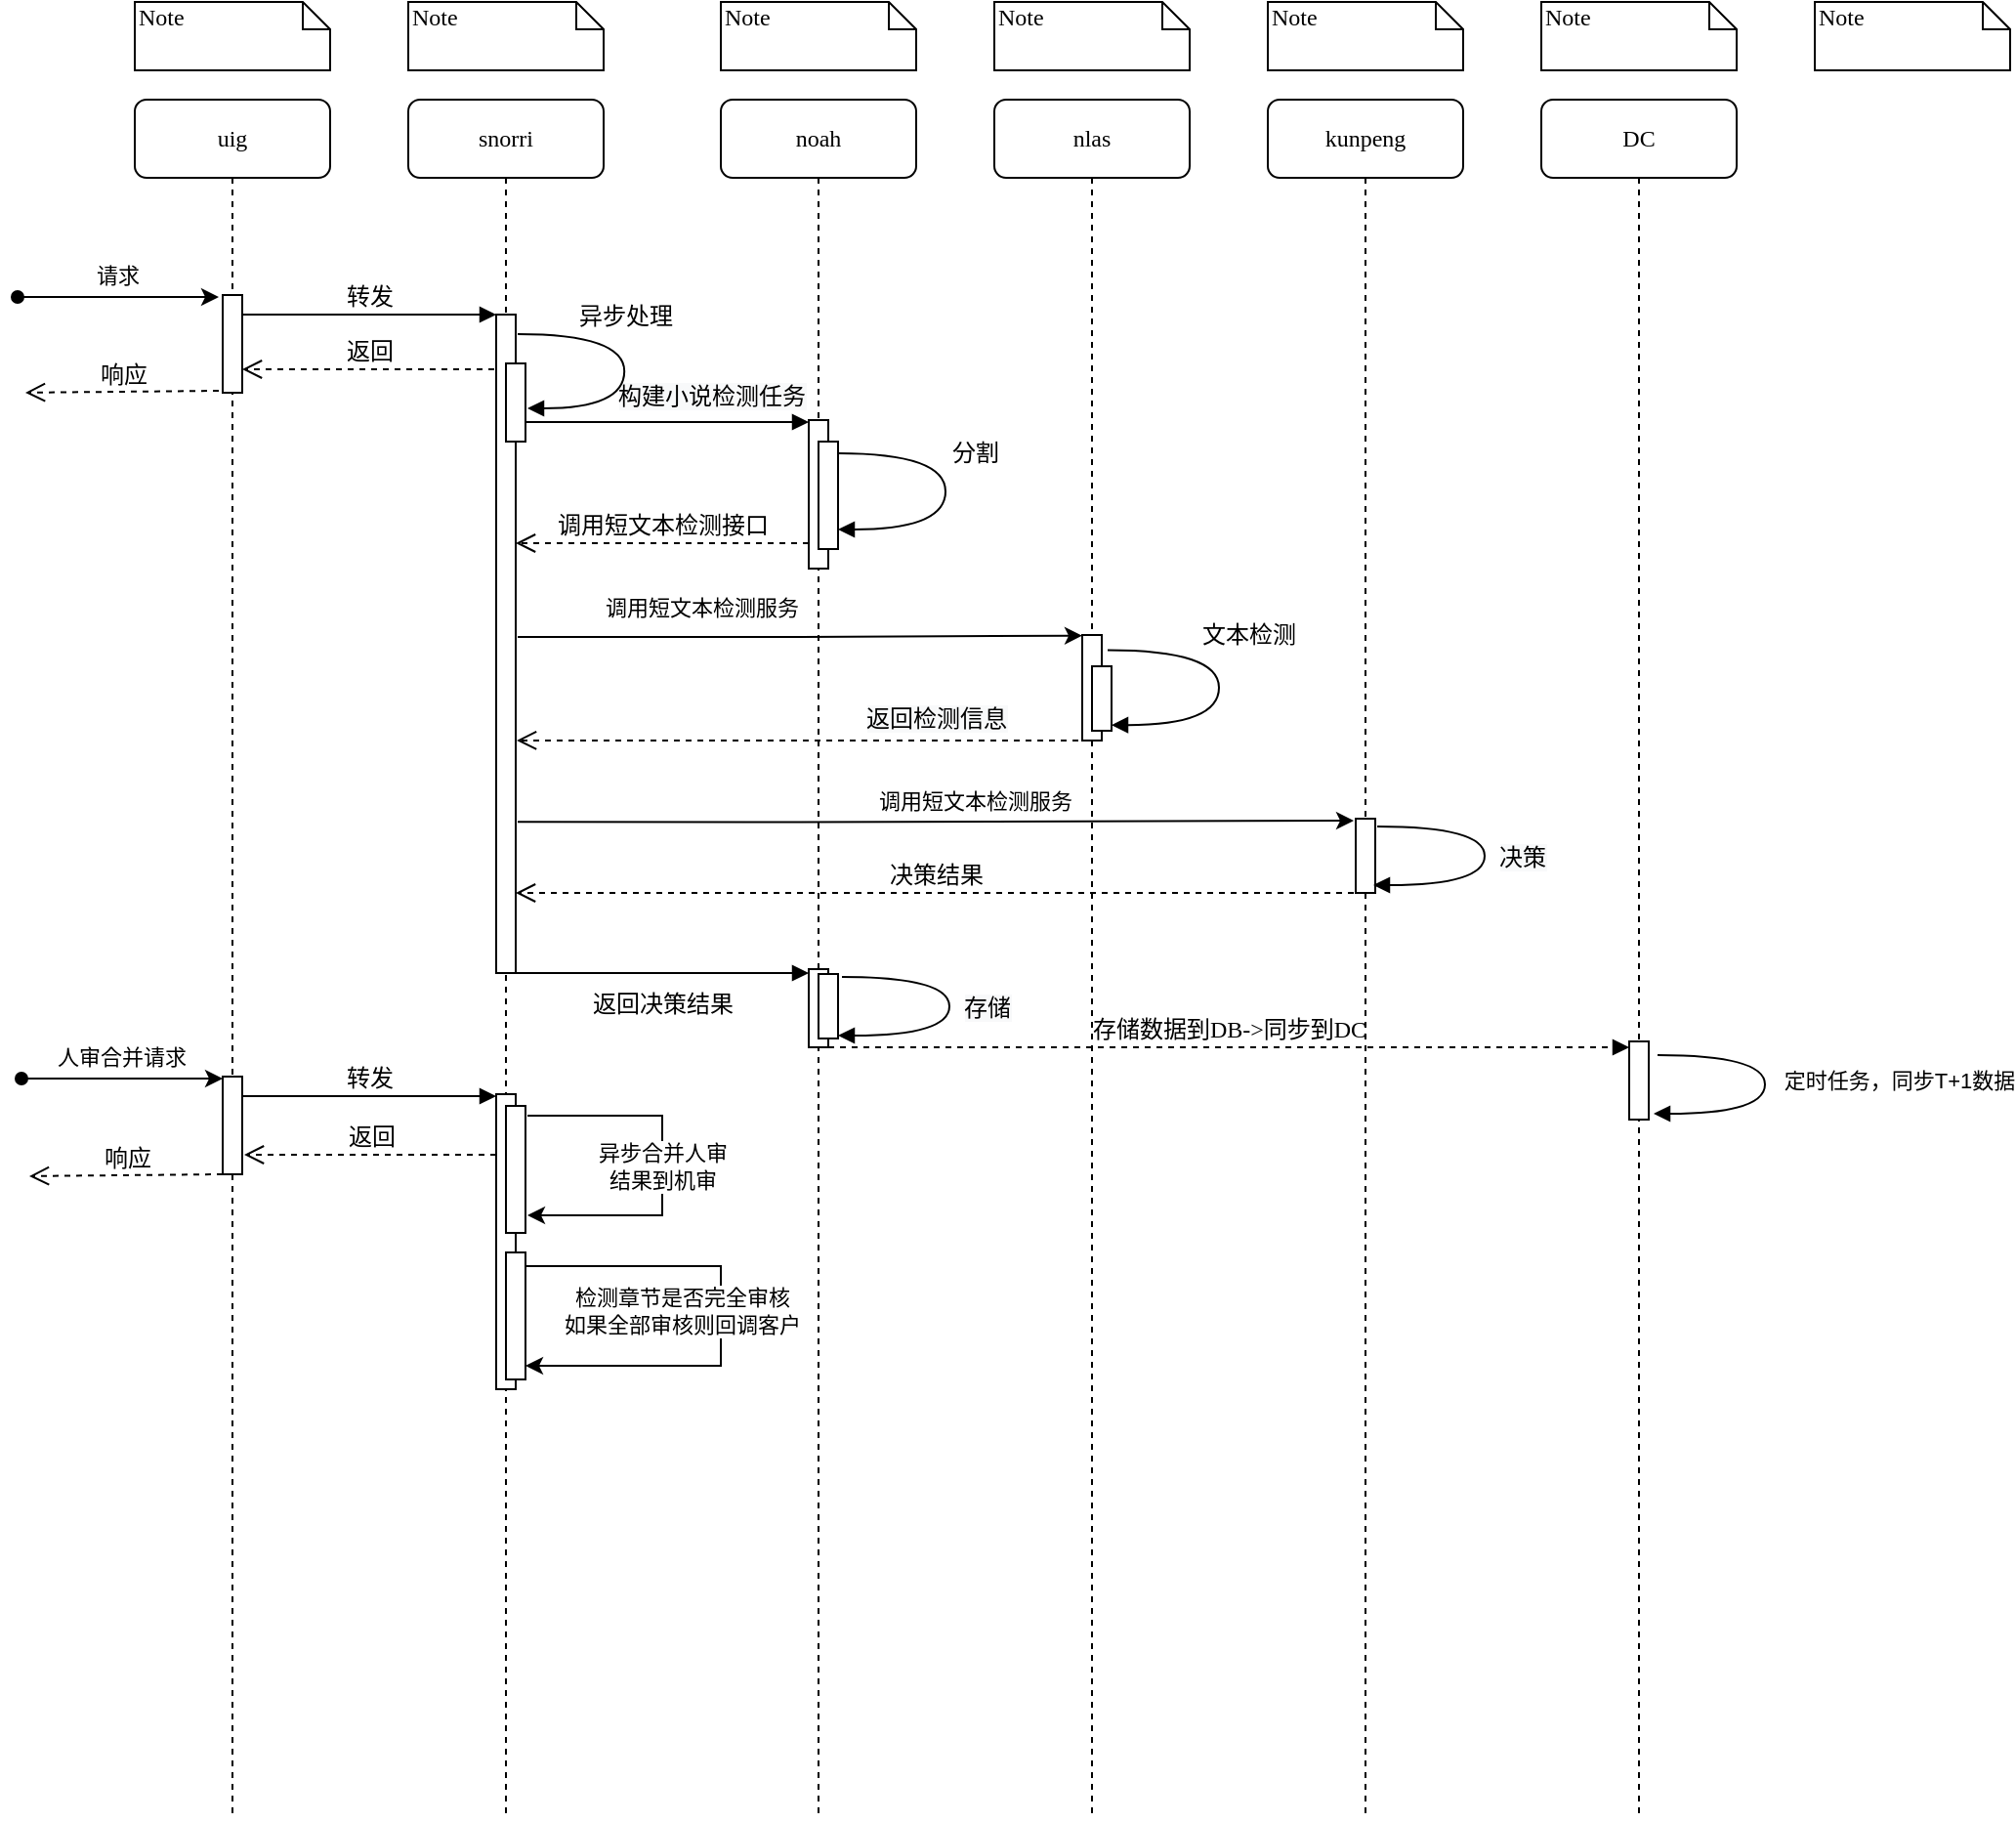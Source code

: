 <mxfile version="14.7.6" type="github">
  <diagram name="Page-1" id="13e1069c-82ec-6db2-03f1-153e76fe0fe0">
    <mxGraphModel dx="1064" dy="614" grid="1" gridSize="10" guides="1" tooltips="1" connect="1" arrows="1" fold="1" page="1" pageScale="1" pageWidth="1100" pageHeight="850" background="none" math="0" shadow="0">
      <root>
        <mxCell id="0" />
        <mxCell id="1" parent="0" />
        <mxCell id="7baba1c4bc27f4b0-2" value="snorri" style="shape=umlLifeline;perimeter=lifelinePerimeter;whiteSpace=wrap;html=1;container=1;collapsible=0;recursiveResize=0;outlineConnect=0;rounded=1;shadow=0;comic=0;labelBackgroundColor=none;strokeWidth=1;fontFamily=Verdana;fontSize=12;align=center;" parent="1" vertex="1">
          <mxGeometry x="240" y="80" width="100" height="880" as="geometry" />
        </mxCell>
        <mxCell id="7baba1c4bc27f4b0-10" value="" style="html=1;points=[];perimeter=orthogonalPerimeter;rounded=0;shadow=0;comic=0;labelBackgroundColor=none;strokeWidth=1;fontFamily=Verdana;fontSize=12;align=center;" parent="7baba1c4bc27f4b0-2" vertex="1">
          <mxGeometry x="45" y="110" width="10" height="337" as="geometry" />
        </mxCell>
        <mxCell id="7baba1c4bc27f4b0-3" value="noah" style="shape=umlLifeline;perimeter=lifelinePerimeter;whiteSpace=wrap;html=1;container=1;collapsible=0;recursiveResize=0;outlineConnect=0;rounded=1;shadow=0;comic=0;labelBackgroundColor=none;strokeWidth=1;fontFamily=Verdana;fontSize=12;align=center;" parent="1" vertex="1">
          <mxGeometry x="400" y="80" width="100" height="880" as="geometry" />
        </mxCell>
        <mxCell id="7baba1c4bc27f4b0-13" value="" style="html=1;points=[];perimeter=orthogonalPerimeter;rounded=0;shadow=0;comic=0;labelBackgroundColor=none;strokeWidth=1;fontFamily=Verdana;fontSize=12;align=center;" parent="7baba1c4bc27f4b0-3" vertex="1">
          <mxGeometry x="45" y="164" width="10" height="76" as="geometry" />
        </mxCell>
        <mxCell id="7baba1c4bc27f4b0-4" value="nlas" style="shape=umlLifeline;perimeter=lifelinePerimeter;whiteSpace=wrap;html=1;container=1;collapsible=0;recursiveResize=0;outlineConnect=0;rounded=1;shadow=0;comic=0;labelBackgroundColor=none;strokeWidth=1;fontFamily=Verdana;fontSize=12;align=center;" parent="1" vertex="1">
          <mxGeometry x="540" y="80" width="100" height="880" as="geometry" />
        </mxCell>
        <mxCell id="7baba1c4bc27f4b0-5" value="kunpeng" style="shape=umlLifeline;perimeter=lifelinePerimeter;whiteSpace=wrap;html=1;container=1;collapsible=0;recursiveResize=0;outlineConnect=0;rounded=1;shadow=0;comic=0;labelBackgroundColor=none;strokeWidth=1;fontFamily=Verdana;fontSize=12;align=center;" parent="1" vertex="1">
          <mxGeometry x="680" y="80" width="100" height="880" as="geometry" />
        </mxCell>
        <mxCell id="7baba1c4bc27f4b0-6" value="DC" style="shape=umlLifeline;perimeter=lifelinePerimeter;whiteSpace=wrap;html=1;container=1;collapsible=0;recursiveResize=0;outlineConnect=0;rounded=1;shadow=0;comic=0;labelBackgroundColor=none;strokeWidth=1;fontFamily=Verdana;fontSize=12;align=center;" parent="1" vertex="1">
          <mxGeometry x="820" y="80" width="100" height="880" as="geometry" />
        </mxCell>
        <mxCell id="7baba1c4bc27f4b0-8" value="uig" style="shape=umlLifeline;perimeter=lifelinePerimeter;whiteSpace=wrap;html=1;container=1;collapsible=0;recursiveResize=0;outlineConnect=0;rounded=1;shadow=0;comic=0;labelBackgroundColor=none;strokeWidth=1;fontFamily=Verdana;fontSize=12;align=center;" parent="1" vertex="1">
          <mxGeometry x="100" y="80" width="100" height="880" as="geometry" />
        </mxCell>
        <mxCell id="7baba1c4bc27f4b0-9" value="" style="html=1;points=[];perimeter=orthogonalPerimeter;rounded=0;shadow=0;comic=0;labelBackgroundColor=none;strokeWidth=1;fontFamily=Verdana;fontSize=12;align=center;" parent="7baba1c4bc27f4b0-8" vertex="1">
          <mxGeometry x="45" y="100" width="10" height="50" as="geometry" />
        </mxCell>
        <mxCell id="7baba1c4bc27f4b0-16" value="" style="html=1;points=[];perimeter=orthogonalPerimeter;rounded=0;shadow=0;comic=0;labelBackgroundColor=none;strokeWidth=1;fontFamily=Verdana;fontSize=12;align=center;" parent="1" vertex="1">
          <mxGeometry x="585" y="354" width="10" height="54" as="geometry" />
        </mxCell>
        <mxCell id="7baba1c4bc27f4b0-19" value="" style="html=1;points=[];perimeter=orthogonalPerimeter;rounded=0;shadow=0;comic=0;labelBackgroundColor=none;strokeWidth=1;fontFamily=Verdana;fontSize=12;align=center;" parent="1" vertex="1">
          <mxGeometry x="725" y="448" width="10" height="38" as="geometry" />
        </mxCell>
        <mxCell id="7baba1c4bc27f4b0-11" value="转发" style="html=1;verticalAlign=bottom;endArrow=block;entryX=0;entryY=0;labelBackgroundColor=none;fontFamily=Verdana;fontSize=12;edgeStyle=elbowEdgeStyle;elbow=vertical;" parent="1" edge="1">
          <mxGeometry relative="1" as="geometry">
            <mxPoint x="155" y="190" as="sourcePoint" />
            <mxPoint x="285" y="190" as="targetPoint" />
          </mxGeometry>
        </mxCell>
        <mxCell id="7baba1c4bc27f4b0-14" value="" style="html=1;verticalAlign=bottom;endArrow=block;entryX=0;entryY=0;labelBackgroundColor=none;fontFamily=Verdana;fontSize=12;edgeStyle=elbowEdgeStyle;elbow=vertical;" parent="1" edge="1">
          <mxGeometry y="-25" relative="1" as="geometry">
            <mxPoint x="295" y="245" as="sourcePoint" />
            <mxPoint x="445" y="245.0" as="targetPoint" />
            <mxPoint as="offset" />
          </mxGeometry>
        </mxCell>
        <mxCell id="RXEnnHsVAD80fLG_SkSN-28" value="&lt;span style=&quot;font-family: &amp;#34;verdana&amp;#34; ; font-size: 12px ; background-color: rgb(248 , 249 , 250)&quot;&gt;构建小说检测任务&lt;/span&gt;" style="edgeLabel;html=1;align=center;verticalAlign=middle;resizable=0;points=[];" vertex="1" connectable="0" parent="7baba1c4bc27f4b0-14">
          <mxGeometry x="0.147" y="1" relative="1" as="geometry">
            <mxPoint x="14" y="-12" as="offset" />
          </mxGeometry>
        </mxCell>
        <mxCell id="7baba1c4bc27f4b0-34" value="" style="html=1;points=[];perimeter=orthogonalPerimeter;rounded=0;shadow=0;comic=0;labelBackgroundColor=none;strokeWidth=1;fontFamily=Verdana;fontSize=12;align=center;" parent="1" vertex="1">
          <mxGeometry x="590" y="370" width="10" height="33" as="geometry" />
        </mxCell>
        <mxCell id="7baba1c4bc27f4b0-36" value="文本检测" style="html=1;verticalAlign=bottom;endArrow=block;labelBackgroundColor=none;fontFamily=Verdana;fontSize=12;elbow=vertical;edgeStyle=orthogonalEdgeStyle;curved=1;exitX=1.3;exitY=0.143;exitPerimeter=0;exitDx=0;exitDy=0;" parent="1" source="7baba1c4bc27f4b0-16" edge="1">
          <mxGeometry x="-0.221" y="15" relative="1" as="geometry">
            <mxPoint x="605.66" y="361.01" as="sourcePoint" />
            <mxPoint x="600" y="400.1" as="targetPoint" />
            <Array as="points">
              <mxPoint x="598" y="361" />
              <mxPoint x="655" y="361" />
              <mxPoint x="655" y="400" />
            </Array>
            <mxPoint as="offset" />
          </mxGeometry>
        </mxCell>
        <mxCell id="7baba1c4bc27f4b0-40" value="Note" style="shape=note;whiteSpace=wrap;html=1;size=14;verticalAlign=top;align=left;spacingTop=-6;rounded=0;shadow=0;comic=0;labelBackgroundColor=none;strokeWidth=1;fontFamily=Verdana;fontSize=12" parent="1" vertex="1">
          <mxGeometry x="100" y="30" width="100" height="35" as="geometry" />
        </mxCell>
        <mxCell id="7baba1c4bc27f4b0-41" value="Note" style="shape=note;whiteSpace=wrap;html=1;size=14;verticalAlign=top;align=left;spacingTop=-6;rounded=0;shadow=0;comic=0;labelBackgroundColor=none;strokeWidth=1;fontFamily=Verdana;fontSize=12" parent="1" vertex="1">
          <mxGeometry x="240" y="30" width="100" height="35" as="geometry" />
        </mxCell>
        <mxCell id="7baba1c4bc27f4b0-42" value="Note" style="shape=note;whiteSpace=wrap;html=1;size=14;verticalAlign=top;align=left;spacingTop=-6;rounded=0;shadow=0;comic=0;labelBackgroundColor=none;strokeWidth=1;fontFamily=Verdana;fontSize=12" parent="1" vertex="1">
          <mxGeometry x="400" y="30" width="100" height="35" as="geometry" />
        </mxCell>
        <mxCell id="7baba1c4bc27f4b0-43" value="Note" style="shape=note;whiteSpace=wrap;html=1;size=14;verticalAlign=top;align=left;spacingTop=-6;rounded=0;shadow=0;comic=0;labelBackgroundColor=none;strokeWidth=1;fontFamily=Verdana;fontSize=12" parent="1" vertex="1">
          <mxGeometry x="540" y="30" width="100" height="35" as="geometry" />
        </mxCell>
        <mxCell id="7baba1c4bc27f4b0-44" value="Note" style="shape=note;whiteSpace=wrap;html=1;size=14;verticalAlign=top;align=left;spacingTop=-6;rounded=0;shadow=0;comic=0;labelBackgroundColor=none;strokeWidth=1;fontFamily=Verdana;fontSize=12" parent="1" vertex="1">
          <mxGeometry x="680" y="30" width="100" height="35" as="geometry" />
        </mxCell>
        <mxCell id="7baba1c4bc27f4b0-45" value="Note" style="shape=note;whiteSpace=wrap;html=1;size=14;verticalAlign=top;align=left;spacingTop=-6;rounded=0;shadow=0;comic=0;labelBackgroundColor=none;strokeWidth=1;fontFamily=Verdana;fontSize=12" parent="1" vertex="1">
          <mxGeometry x="820" y="30" width="100" height="35" as="geometry" />
        </mxCell>
        <mxCell id="7baba1c4bc27f4b0-46" value="Note" style="shape=note;whiteSpace=wrap;html=1;size=14;verticalAlign=top;align=left;spacingTop=-6;rounded=0;shadow=0;comic=0;labelBackgroundColor=none;strokeWidth=1;fontFamily=Verdana;fontSize=12" parent="1" vertex="1">
          <mxGeometry x="960" y="30" width="100" height="35" as="geometry" />
        </mxCell>
        <mxCell id="RXEnnHsVAD80fLG_SkSN-1" value="" style="endArrow=classic;html=1;startArrow=oval;startFill=1;" edge="1" parent="1">
          <mxGeometry width="50" height="50" relative="1" as="geometry">
            <mxPoint x="40" y="181" as="sourcePoint" />
            <mxPoint x="143" y="181" as="targetPoint" />
          </mxGeometry>
        </mxCell>
        <mxCell id="RXEnnHsVAD80fLG_SkSN-2" value="请求" style="edgeLabel;html=1;align=center;verticalAlign=middle;resizable=0;points=[];" vertex="1" connectable="0" parent="RXEnnHsVAD80fLG_SkSN-1">
          <mxGeometry x="-0.01" relative="1" as="geometry">
            <mxPoint y="-11" as="offset" />
          </mxGeometry>
        </mxCell>
        <mxCell id="RXEnnHsVAD80fLG_SkSN-3" value="异步处理" style="html=1;verticalAlign=bottom;endArrow=block;labelBackgroundColor=none;fontFamily=Verdana;fontSize=12;elbow=vertical;edgeStyle=orthogonalEdgeStyle;curved=1;exitX=1.038;exitY=0.345;exitPerimeter=0;" edge="1" parent="1">
          <mxGeometry x="-0.234" relative="1" as="geometry">
            <mxPoint x="296.0" y="200.0" as="sourcePoint" />
            <mxPoint x="301" y="238" as="targetPoint" />
            <Array as="points">
              <mxPoint x="350.62" y="199.9" />
              <mxPoint x="350.62" y="237.9" />
            </Array>
            <mxPoint as="offset" />
          </mxGeometry>
        </mxCell>
        <mxCell id="RXEnnHsVAD80fLG_SkSN-4" value="返回" style="html=1;verticalAlign=bottom;endArrow=open;dashed=1;endSize=8;labelBackgroundColor=none;fontFamily=Verdana;fontSize=12;edgeStyle=elbowEdgeStyle;elbow=vertical;" edge="1" parent="1">
          <mxGeometry x="-0.001" relative="1" as="geometry">
            <mxPoint x="155" y="218" as="targetPoint" />
            <Array as="points">
              <mxPoint x="250" y="218" />
              <mxPoint x="410" y="228" />
            </Array>
            <mxPoint x="284" y="218" as="sourcePoint" />
            <mxPoint as="offset" />
          </mxGeometry>
        </mxCell>
        <mxCell id="RXEnnHsVAD80fLG_SkSN-5" value="响应" style="html=1;verticalAlign=bottom;endArrow=open;dashed=1;endSize=8;labelBackgroundColor=none;fontFamily=Verdana;fontSize=12;edgeStyle=elbowEdgeStyle;elbow=vertical;exitX=-0.1;exitY=0.223;exitDx=0;exitDy=0;exitPerimeter=0;" edge="1" parent="1">
          <mxGeometry x="-0.001" relative="1" as="geometry">
            <mxPoint x="44" y="230" as="targetPoint" />
            <Array as="points">
              <mxPoint x="109" y="229.94" />
              <mxPoint x="269" y="239.94" />
            </Array>
            <mxPoint x="143" y="229.0" as="sourcePoint" />
            <mxPoint as="offset" />
          </mxGeometry>
        </mxCell>
        <mxCell id="RXEnnHsVAD80fLG_SkSN-6" value="" style="html=1;points=[];perimeter=orthogonalPerimeter;rounded=0;shadow=0;comic=0;labelBackgroundColor=none;strokeWidth=1;fontFamily=Verdana;fontSize=12;align=center;" vertex="1" parent="1">
          <mxGeometry x="290" y="215" width="10" height="40" as="geometry" />
        </mxCell>
        <mxCell id="RXEnnHsVAD80fLG_SkSN-7" value="" style="html=1;points=[];perimeter=orthogonalPerimeter;rounded=0;shadow=0;comic=0;labelBackgroundColor=none;strokeWidth=1;fontFamily=Verdana;fontSize=12;align=center;" vertex="1" parent="1">
          <mxGeometry x="450" y="255" width="10" height="55" as="geometry" />
        </mxCell>
        <mxCell id="RXEnnHsVAD80fLG_SkSN-8" value="分割" style="html=1;verticalAlign=bottom;endArrow=block;labelBackgroundColor=none;fontFamily=Verdana;fontSize=12;elbow=vertical;edgeStyle=orthogonalEdgeStyle;curved=1;exitX=1;exitY=0.109;exitPerimeter=0;exitDx=0;exitDy=0;" edge="1" parent="1" source="RXEnnHsVAD80fLG_SkSN-7">
          <mxGeometry x="-0.141" y="15" relative="1" as="geometry">
            <mxPoint x="465.66" y="260.91" as="sourcePoint" />
            <mxPoint x="460" y="300" as="targetPoint" />
            <Array as="points">
              <mxPoint x="515" y="261" />
              <mxPoint x="515" y="300" />
            </Array>
            <mxPoint as="offset" />
          </mxGeometry>
        </mxCell>
        <mxCell id="RXEnnHsVAD80fLG_SkSN-9" value="调用短文本检测接口" style="html=1;verticalAlign=bottom;endArrow=open;dashed=1;endSize=8;labelBackgroundColor=none;fontFamily=Verdana;fontSize=12;edgeStyle=elbowEdgeStyle;elbow=vertical;" edge="1" parent="1">
          <mxGeometry relative="1" as="geometry">
            <mxPoint x="295" y="307" as="targetPoint" />
            <Array as="points" />
            <mxPoint x="445" y="307" as="sourcePoint" />
          </mxGeometry>
        </mxCell>
        <mxCell id="RXEnnHsVAD80fLG_SkSN-11" value="" style="edgeStyle=orthogonalEdgeStyle;rounded=0;orthogonalLoop=1;jettySize=auto;html=1;startArrow=none;startFill=0;entryX=0;entryY=0.006;entryDx=0;entryDy=0;entryPerimeter=0;" edge="1" parent="1" target="7baba1c4bc27f4b0-16">
          <mxGeometry x="0.274" y="5" relative="1" as="geometry">
            <mxPoint x="296" y="355" as="sourcePoint" />
            <mxPoint x="449.5" y="346" as="targetPoint" />
            <Array as="points">
              <mxPoint x="441" y="355" />
            </Array>
            <mxPoint as="offset" />
          </mxGeometry>
        </mxCell>
        <mxCell id="RXEnnHsVAD80fLG_SkSN-25" value="调用短文本检测服务" style="edgeLabel;html=1;align=center;verticalAlign=middle;resizable=0;points=[];" vertex="1" connectable="0" parent="RXEnnHsVAD80fLG_SkSN-11">
          <mxGeometry x="-0.128" y="-1" relative="1" as="geometry">
            <mxPoint x="-32" y="-16" as="offset" />
          </mxGeometry>
        </mxCell>
        <mxCell id="RXEnnHsVAD80fLG_SkSN-12" value="" style="html=1;verticalAlign=bottom;endArrow=open;dashed=1;endSize=8;exitX=-0.1;exitY=0.964;labelBackgroundColor=none;fontFamily=Verdana;fontSize=12;exitDx=0;exitDy=0;exitPerimeter=0;" edge="1" parent="1">
          <mxGeometry relative="1" as="geometry">
            <mxPoint x="295.5" y="407.984" as="targetPoint" />
            <mxPoint x="583" y="407.984" as="sourcePoint" />
          </mxGeometry>
        </mxCell>
        <mxCell id="RXEnnHsVAD80fLG_SkSN-26" value="&lt;span style=&quot;font-family: &amp;#34;verdana&amp;#34; ; font-size: 12px ; background-color: rgb(248 , 249 , 250)&quot;&gt;返回检测信息&lt;/span&gt;" style="edgeLabel;html=1;align=center;verticalAlign=middle;resizable=0;points=[];" vertex="1" connectable="0" parent="RXEnnHsVAD80fLG_SkSN-12">
          <mxGeometry x="0.162" relative="1" as="geometry">
            <mxPoint x="94" y="-11" as="offset" />
          </mxGeometry>
        </mxCell>
        <mxCell id="RXEnnHsVAD80fLG_SkSN-13" value="" style="edgeStyle=orthogonalEdgeStyle;rounded=0;orthogonalLoop=1;jettySize=auto;html=1;startArrow=none;startFill=0;" edge="1" parent="1">
          <mxGeometry relative="1" as="geometry">
            <mxPoint x="296" y="449.66" as="sourcePoint" />
            <mxPoint x="724" y="449" as="targetPoint" />
            <Array as="points">
              <mxPoint x="441" y="450" />
            </Array>
          </mxGeometry>
        </mxCell>
        <mxCell id="RXEnnHsVAD80fLG_SkSN-27" value="调用短文本检测服务" style="edgeLabel;html=1;align=center;verticalAlign=middle;resizable=0;points=[];" vertex="1" connectable="0" parent="RXEnnHsVAD80fLG_SkSN-13">
          <mxGeometry x="0.093" y="-1" relative="1" as="geometry">
            <mxPoint y="-12" as="offset" />
          </mxGeometry>
        </mxCell>
        <mxCell id="RXEnnHsVAD80fLG_SkSN-14" value="决策结果" style="html=1;verticalAlign=bottom;endArrow=open;dashed=1;endSize=8;exitX=0;exitY=0.95;labelBackgroundColor=none;fontFamily=Verdana;fontSize=12;" edge="1" parent="1">
          <mxGeometry relative="1" as="geometry">
            <mxPoint x="295" y="486" as="targetPoint" />
            <mxPoint x="724" y="486" as="sourcePoint" />
          </mxGeometry>
        </mxCell>
        <mxCell id="RXEnnHsVAD80fLG_SkSN-17" value="" style="html=1;verticalAlign=bottom;endArrow=block;labelBackgroundColor=none;fontFamily=Verdana;fontSize=12;elbow=vertical;edgeStyle=orthogonalEdgeStyle;curved=1;exitX=1.038;exitY=0.345;exitPerimeter=0;" edge="1" parent="1">
          <mxGeometry x="-0.225" y="9" relative="1" as="geometry">
            <mxPoint x="736.003" y="452" as="sourcePoint" />
            <mxPoint x="734" y="482" as="targetPoint" />
            <Array as="points">
              <mxPoint x="791" y="452" />
              <mxPoint x="791" y="482" />
            </Array>
            <mxPoint as="offset" />
          </mxGeometry>
        </mxCell>
        <mxCell id="RXEnnHsVAD80fLG_SkSN-24" value="&lt;span style=&quot;font-family: &amp;#34;verdana&amp;#34; ; font-size: 12px ; background-color: rgb(248 , 249 , 250)&quot;&gt;决策&lt;/span&gt;" style="edgeLabel;html=1;align=center;verticalAlign=middle;resizable=0;points=[];" vertex="1" connectable="0" parent="RXEnnHsVAD80fLG_SkSN-17">
          <mxGeometry x="0.592" y="-2" relative="1" as="geometry">
            <mxPoint x="47" y="-12" as="offset" />
          </mxGeometry>
        </mxCell>
        <mxCell id="RXEnnHsVAD80fLG_SkSN-18" value="" style="html=1;points=[];perimeter=orthogonalPerimeter;rounded=0;shadow=0;comic=0;labelBackgroundColor=none;strokeWidth=1;fontFamily=Verdana;fontSize=12;align=center;" vertex="1" parent="1">
          <mxGeometry x="445" y="525" width="10" height="40" as="geometry" />
        </mxCell>
        <mxCell id="RXEnnHsVAD80fLG_SkSN-19" value="返回决策结果" style="html=1;verticalAlign=bottom;endArrow=block;entryX=0;entryY=0;labelBackgroundColor=none;fontFamily=Verdana;fontSize=12;edgeStyle=elbowEdgeStyle;elbow=vertical;" edge="1" parent="1">
          <mxGeometry y="-25" relative="1" as="geometry">
            <mxPoint x="295" y="527" as="sourcePoint" />
            <mxPoint x="445" y="527.0" as="targetPoint" />
            <mxPoint as="offset" />
          </mxGeometry>
        </mxCell>
        <mxCell id="RXEnnHsVAD80fLG_SkSN-20" value="" style="html=1;points=[];perimeter=orthogonalPerimeter;rounded=0;shadow=0;comic=0;labelBackgroundColor=none;strokeWidth=1;fontFamily=Verdana;fontSize=12;align=center;" vertex="1" parent="1">
          <mxGeometry x="865" y="562" width="10" height="40" as="geometry" />
        </mxCell>
        <mxCell id="RXEnnHsVAD80fLG_SkSN-21" value="存储数据到DB-&amp;gt;同步到DC" style="html=1;verticalAlign=bottom;endArrow=block;labelBackgroundColor=none;fontFamily=Verdana;fontSize=12;edgeStyle=elbowEdgeStyle;elbow=horizontal;dashed=1;" edge="1" parent="1">
          <mxGeometry relative="1" as="geometry">
            <mxPoint x="455" y="565" as="sourcePoint" />
            <mxPoint x="865" y="565" as="targetPoint" />
            <mxPoint as="offset" />
          </mxGeometry>
        </mxCell>
        <mxCell id="RXEnnHsVAD80fLG_SkSN-22" value="" style="html=1;verticalAlign=bottom;endArrow=block;labelBackgroundColor=none;fontFamily=Verdana;fontSize=12;elbow=vertical;edgeStyle=orthogonalEdgeStyle;curved=1;exitX=1.038;exitY=0.345;exitPerimeter=0;" edge="1" parent="1">
          <mxGeometry x="-0.225" y="9" relative="1" as="geometry">
            <mxPoint x="879.503" y="569" as="sourcePoint" />
            <mxPoint x="877.5" y="599" as="targetPoint" />
            <Array as="points">
              <mxPoint x="934.5" y="569" />
              <mxPoint x="934.5" y="599" />
            </Array>
            <mxPoint as="offset" />
          </mxGeometry>
        </mxCell>
        <mxCell id="RXEnnHsVAD80fLG_SkSN-23" value="定时任务，同步T+1数据" style="edgeLabel;html=1;align=center;verticalAlign=middle;resizable=0;points=[];" vertex="1" connectable="0" parent="RXEnnHsVAD80fLG_SkSN-22">
          <mxGeometry x="0.014" y="-1" relative="1" as="geometry">
            <mxPoint x="69" y="-4" as="offset" />
          </mxGeometry>
        </mxCell>
        <mxCell id="RXEnnHsVAD80fLG_SkSN-29" value="" style="html=1;points=[];perimeter=orthogonalPerimeter;rounded=0;shadow=0;comic=0;labelBackgroundColor=none;strokeWidth=1;fontFamily=Verdana;fontSize=12;align=center;" vertex="1" parent="1">
          <mxGeometry x="450" y="527.5" width="10" height="33" as="geometry" />
        </mxCell>
        <mxCell id="RXEnnHsVAD80fLG_SkSN-30" value="" style="html=1;verticalAlign=bottom;endArrow=block;labelBackgroundColor=none;fontFamily=Verdana;fontSize=12;elbow=vertical;edgeStyle=orthogonalEdgeStyle;curved=1;exitX=1.038;exitY=0.345;exitPerimeter=0;" edge="1" parent="1">
          <mxGeometry x="-0.225" y="9" relative="1" as="geometry">
            <mxPoint x="462.003" y="529" as="sourcePoint" />
            <mxPoint x="460" y="559" as="targetPoint" />
            <Array as="points">
              <mxPoint x="517" y="529" />
              <mxPoint x="517" y="559" />
            </Array>
            <mxPoint as="offset" />
          </mxGeometry>
        </mxCell>
        <mxCell id="RXEnnHsVAD80fLG_SkSN-31" value="&lt;span style=&quot;font-family: &amp;#34;verdana&amp;#34; ; font-size: 12px ; background-color: rgb(248 , 249 , 250)&quot;&gt;存储&lt;/span&gt;" style="edgeLabel;html=1;align=center;verticalAlign=middle;resizable=0;points=[];" vertex="1" connectable="0" parent="RXEnnHsVAD80fLG_SkSN-30">
          <mxGeometry x="0.592" y="-2" relative="1" as="geometry">
            <mxPoint x="47" y="-12" as="offset" />
          </mxGeometry>
        </mxCell>
        <mxCell id="RXEnnHsVAD80fLG_SkSN-32" value="" style="html=1;points=[];perimeter=orthogonalPerimeter;rounded=0;shadow=0;comic=0;labelBackgroundColor=none;strokeWidth=1;fontFamily=Verdana;fontSize=12;align=center;" vertex="1" parent="1">
          <mxGeometry x="285" y="589" width="10" height="151" as="geometry" />
        </mxCell>
        <mxCell id="RXEnnHsVAD80fLG_SkSN-33" value="" style="html=1;points=[];perimeter=orthogonalPerimeter;rounded=0;shadow=0;comic=0;labelBackgroundColor=none;strokeWidth=1;fontFamily=Verdana;fontSize=12;align=center;" vertex="1" parent="1">
          <mxGeometry x="145" y="580" width="10" height="50" as="geometry" />
        </mxCell>
        <mxCell id="RXEnnHsVAD80fLG_SkSN-34" value="" style="endArrow=classic;html=1;startArrow=oval;startFill=1;" edge="1" parent="1">
          <mxGeometry width="50" height="50" relative="1" as="geometry">
            <mxPoint x="42" y="581" as="sourcePoint" />
            <mxPoint x="145" y="581" as="targetPoint" />
          </mxGeometry>
        </mxCell>
        <mxCell id="RXEnnHsVAD80fLG_SkSN-35" value="人审合并请求" style="edgeLabel;html=1;align=center;verticalAlign=middle;resizable=0;points=[];" vertex="1" connectable="0" parent="RXEnnHsVAD80fLG_SkSN-34">
          <mxGeometry x="-0.01" relative="1" as="geometry">
            <mxPoint y="-11" as="offset" />
          </mxGeometry>
        </mxCell>
        <mxCell id="RXEnnHsVAD80fLG_SkSN-36" value="响应" style="html=1;verticalAlign=bottom;endArrow=open;dashed=1;endSize=8;labelBackgroundColor=none;fontFamily=Verdana;fontSize=12;edgeStyle=elbowEdgeStyle;elbow=vertical;exitX=-0.1;exitY=0.223;exitDx=0;exitDy=0;exitPerimeter=0;" edge="1" parent="1">
          <mxGeometry x="-0.001" relative="1" as="geometry">
            <mxPoint x="46" y="631" as="targetPoint" />
            <Array as="points">
              <mxPoint x="111" y="630.94" />
              <mxPoint x="271" y="640.94" />
            </Array>
            <mxPoint x="145" y="630" as="sourcePoint" />
            <mxPoint as="offset" />
          </mxGeometry>
        </mxCell>
        <mxCell id="RXEnnHsVAD80fLG_SkSN-37" value="转发" style="html=1;verticalAlign=bottom;endArrow=block;entryX=0;entryY=0;labelBackgroundColor=none;fontFamily=Verdana;fontSize=12;edgeStyle=elbowEdgeStyle;elbow=vertical;" edge="1" parent="1">
          <mxGeometry relative="1" as="geometry">
            <mxPoint x="155" y="590" as="sourcePoint" />
            <mxPoint x="285" y="590" as="targetPoint" />
          </mxGeometry>
        </mxCell>
        <mxCell id="RXEnnHsVAD80fLG_SkSN-38" value="" style="html=1;points=[];perimeter=orthogonalPerimeter;rounded=0;shadow=0;comic=0;labelBackgroundColor=none;strokeWidth=1;fontFamily=Verdana;fontSize=12;align=center;" vertex="1" parent="1">
          <mxGeometry x="290" y="595" width="10" height="65" as="geometry" />
        </mxCell>
        <mxCell id="RXEnnHsVAD80fLG_SkSN-39" value="异步合并人审&lt;br&gt;结果到机审" style="edgeStyle=orthogonalEdgeStyle;rounded=0;orthogonalLoop=1;jettySize=auto;html=1;startArrow=none;startFill=0;" edge="1" parent="1">
          <mxGeometry relative="1" as="geometry">
            <mxPoint x="301" y="600" as="sourcePoint" />
            <mxPoint x="301" y="651" as="targetPoint" />
            <Array as="points">
              <mxPoint x="301" y="600" />
              <mxPoint x="370" y="600" />
              <mxPoint x="370" y="651" />
            </Array>
          </mxGeometry>
        </mxCell>
        <mxCell id="RXEnnHsVAD80fLG_SkSN-40" value="" style="html=1;points=[];perimeter=orthogonalPerimeter;rounded=0;shadow=0;comic=0;labelBackgroundColor=none;strokeWidth=1;fontFamily=Verdana;fontSize=12;align=center;" vertex="1" parent="1">
          <mxGeometry x="290" y="670" width="10" height="65" as="geometry" />
        </mxCell>
        <mxCell id="RXEnnHsVAD80fLG_SkSN-41" value="检测章节是否完全审核&lt;br&gt;如果全部审核则回调客户" style="edgeStyle=orthogonalEdgeStyle;rounded=0;orthogonalLoop=1;jettySize=auto;html=1;startArrow=none;startFill=0;" edge="1" parent="1">
          <mxGeometry x="-0.02" y="-20" relative="1" as="geometry">
            <mxPoint x="300" y="677" as="sourcePoint" />
            <mxPoint x="300" y="728" as="targetPoint" />
            <Array as="points">
              <mxPoint x="400" y="677" />
              <mxPoint x="400" y="728" />
            </Array>
            <mxPoint as="offset" />
          </mxGeometry>
        </mxCell>
        <mxCell id="RXEnnHsVAD80fLG_SkSN-42" value="返回" style="html=1;verticalAlign=bottom;endArrow=open;dashed=1;endSize=8;labelBackgroundColor=none;fontFamily=Verdana;fontSize=12;edgeStyle=elbowEdgeStyle;elbow=vertical;" edge="1" parent="1">
          <mxGeometry x="-0.001" relative="1" as="geometry">
            <mxPoint x="156" y="620" as="targetPoint" />
            <Array as="points">
              <mxPoint x="251" y="620" />
              <mxPoint x="411" y="630" />
            </Array>
            <mxPoint x="285" y="620" as="sourcePoint" />
            <mxPoint as="offset" />
          </mxGeometry>
        </mxCell>
      </root>
    </mxGraphModel>
  </diagram>
</mxfile>
